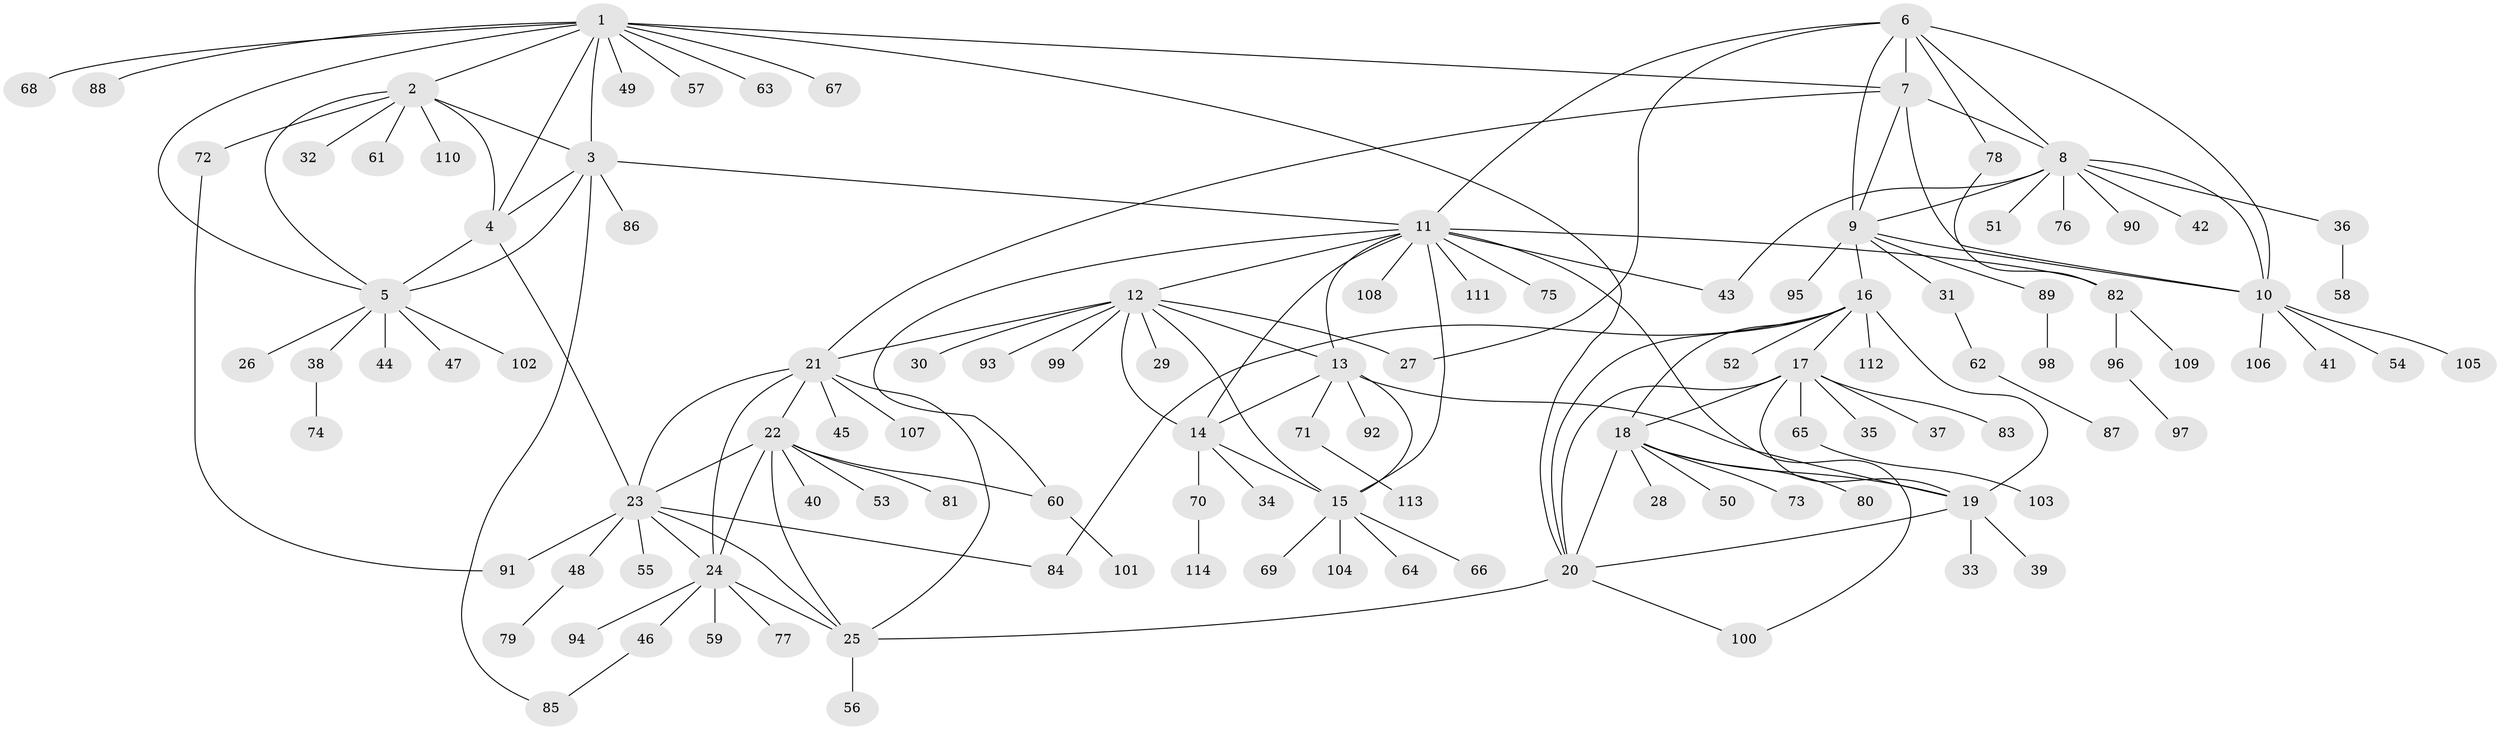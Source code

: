 // Generated by graph-tools (version 1.1) at 2025/02/03/09/25 03:02:36]
// undirected, 114 vertices, 157 edges
graph export_dot {
graph [start="1"]
  node [color=gray90,style=filled];
  1;
  2;
  3;
  4;
  5;
  6;
  7;
  8;
  9;
  10;
  11;
  12;
  13;
  14;
  15;
  16;
  17;
  18;
  19;
  20;
  21;
  22;
  23;
  24;
  25;
  26;
  27;
  28;
  29;
  30;
  31;
  32;
  33;
  34;
  35;
  36;
  37;
  38;
  39;
  40;
  41;
  42;
  43;
  44;
  45;
  46;
  47;
  48;
  49;
  50;
  51;
  52;
  53;
  54;
  55;
  56;
  57;
  58;
  59;
  60;
  61;
  62;
  63;
  64;
  65;
  66;
  67;
  68;
  69;
  70;
  71;
  72;
  73;
  74;
  75;
  76;
  77;
  78;
  79;
  80;
  81;
  82;
  83;
  84;
  85;
  86;
  87;
  88;
  89;
  90;
  91;
  92;
  93;
  94;
  95;
  96;
  97;
  98;
  99;
  100;
  101;
  102;
  103;
  104;
  105;
  106;
  107;
  108;
  109;
  110;
  111;
  112;
  113;
  114;
  1 -- 2;
  1 -- 3;
  1 -- 4;
  1 -- 5;
  1 -- 7;
  1 -- 20;
  1 -- 49;
  1 -- 57;
  1 -- 63;
  1 -- 67;
  1 -- 68;
  1 -- 88;
  2 -- 3;
  2 -- 4;
  2 -- 5;
  2 -- 32;
  2 -- 61;
  2 -- 72;
  2 -- 110;
  3 -- 4;
  3 -- 5;
  3 -- 11;
  3 -- 85;
  3 -- 86;
  4 -- 5;
  4 -- 23;
  5 -- 26;
  5 -- 38;
  5 -- 44;
  5 -- 47;
  5 -- 102;
  6 -- 7;
  6 -- 8;
  6 -- 9;
  6 -- 10;
  6 -- 11;
  6 -- 27;
  6 -- 78;
  7 -- 8;
  7 -- 9;
  7 -- 10;
  7 -- 21;
  8 -- 9;
  8 -- 10;
  8 -- 36;
  8 -- 42;
  8 -- 43;
  8 -- 51;
  8 -- 76;
  8 -- 90;
  9 -- 10;
  9 -- 16;
  9 -- 31;
  9 -- 89;
  9 -- 95;
  10 -- 41;
  10 -- 54;
  10 -- 105;
  10 -- 106;
  11 -- 12;
  11 -- 13;
  11 -- 14;
  11 -- 15;
  11 -- 43;
  11 -- 60;
  11 -- 75;
  11 -- 82;
  11 -- 100;
  11 -- 108;
  11 -- 111;
  12 -- 13;
  12 -- 14;
  12 -- 15;
  12 -- 21;
  12 -- 27;
  12 -- 29;
  12 -- 30;
  12 -- 93;
  12 -- 99;
  13 -- 14;
  13 -- 15;
  13 -- 19;
  13 -- 71;
  13 -- 92;
  14 -- 15;
  14 -- 34;
  14 -- 70;
  15 -- 64;
  15 -- 66;
  15 -- 69;
  15 -- 104;
  16 -- 17;
  16 -- 18;
  16 -- 19;
  16 -- 20;
  16 -- 52;
  16 -- 84;
  16 -- 112;
  17 -- 18;
  17 -- 19;
  17 -- 20;
  17 -- 35;
  17 -- 37;
  17 -- 65;
  17 -- 83;
  18 -- 19;
  18 -- 20;
  18 -- 28;
  18 -- 50;
  18 -- 73;
  18 -- 80;
  19 -- 20;
  19 -- 33;
  19 -- 39;
  20 -- 25;
  20 -- 100;
  21 -- 22;
  21 -- 23;
  21 -- 24;
  21 -- 25;
  21 -- 45;
  21 -- 107;
  22 -- 23;
  22 -- 24;
  22 -- 25;
  22 -- 40;
  22 -- 53;
  22 -- 60;
  22 -- 81;
  23 -- 24;
  23 -- 25;
  23 -- 48;
  23 -- 55;
  23 -- 84;
  23 -- 91;
  24 -- 25;
  24 -- 46;
  24 -- 59;
  24 -- 77;
  24 -- 94;
  25 -- 56;
  31 -- 62;
  36 -- 58;
  38 -- 74;
  46 -- 85;
  48 -- 79;
  60 -- 101;
  62 -- 87;
  65 -- 103;
  70 -- 114;
  71 -- 113;
  72 -- 91;
  78 -- 82;
  82 -- 96;
  82 -- 109;
  89 -- 98;
  96 -- 97;
}
